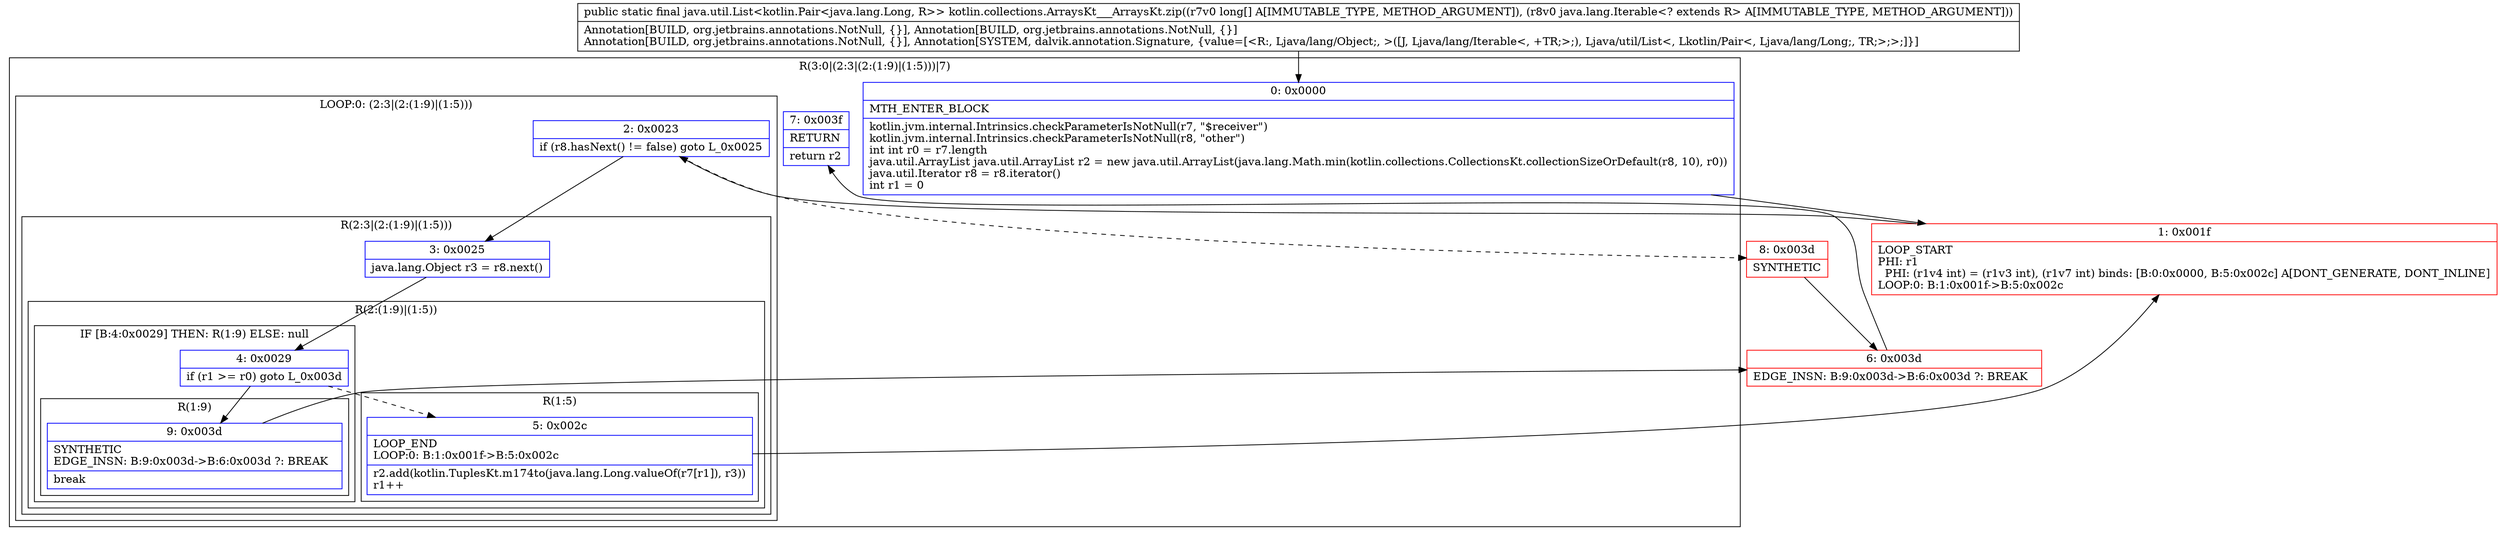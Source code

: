 digraph "CFG forkotlin.collections.ArraysKt___ArraysKt.zip([JLjava\/lang\/Iterable;)Ljava\/util\/List;" {
subgraph cluster_Region_1523749908 {
label = "R(3:0|(2:3|(2:(1:9)|(1:5)))|7)";
node [shape=record,color=blue];
Node_0 [shape=record,label="{0\:\ 0x0000|MTH_ENTER_BLOCK\l|kotlin.jvm.internal.Intrinsics.checkParameterIsNotNull(r7, \"$receiver\")\lkotlin.jvm.internal.Intrinsics.checkParameterIsNotNull(r8, \"other\")\lint int r0 = r7.length\ljava.util.ArrayList java.util.ArrayList r2 = new java.util.ArrayList(java.lang.Math.min(kotlin.collections.CollectionsKt.collectionSizeOrDefault(r8, 10), r0))\ljava.util.Iterator r8 = r8.iterator()\lint r1 = 0\l}"];
subgraph cluster_LoopRegion_896830905 {
label = "LOOP:0: (2:3|(2:(1:9)|(1:5)))";
node [shape=record,color=blue];
Node_2 [shape=record,label="{2\:\ 0x0023|if (r8.hasNext() != false) goto L_0x0025\l}"];
subgraph cluster_Region_1641771149 {
label = "R(2:3|(2:(1:9)|(1:5)))";
node [shape=record,color=blue];
Node_3 [shape=record,label="{3\:\ 0x0025|java.lang.Object r3 = r8.next()\l}"];
subgraph cluster_Region_549228741 {
label = "R(2:(1:9)|(1:5))";
node [shape=record,color=blue];
subgraph cluster_IfRegion_580144416 {
label = "IF [B:4:0x0029] THEN: R(1:9) ELSE: null";
node [shape=record,color=blue];
Node_4 [shape=record,label="{4\:\ 0x0029|if (r1 \>= r0) goto L_0x003d\l}"];
subgraph cluster_Region_279580351 {
label = "R(1:9)";
node [shape=record,color=blue];
Node_9 [shape=record,label="{9\:\ 0x003d|SYNTHETIC\lEDGE_INSN: B:9:0x003d\-\>B:6:0x003d ?: BREAK  \l|break\l}"];
}
}
subgraph cluster_Region_918633769 {
label = "R(1:5)";
node [shape=record,color=blue];
Node_5 [shape=record,label="{5\:\ 0x002c|LOOP_END\lLOOP:0: B:1:0x001f\-\>B:5:0x002c\l|r2.add(kotlin.TuplesKt.m174to(java.lang.Long.valueOf(r7[r1]), r3))\lr1++\l}"];
}
}
}
}
Node_7 [shape=record,label="{7\:\ 0x003f|RETURN\l|return r2\l}"];
}
Node_1 [shape=record,color=red,label="{1\:\ 0x001f|LOOP_START\lPHI: r1 \l  PHI: (r1v4 int) = (r1v3 int), (r1v7 int) binds: [B:0:0x0000, B:5:0x002c] A[DONT_GENERATE, DONT_INLINE]\lLOOP:0: B:1:0x001f\-\>B:5:0x002c\l}"];
Node_6 [shape=record,color=red,label="{6\:\ 0x003d|EDGE_INSN: B:9:0x003d\-\>B:6:0x003d ?: BREAK  \l}"];
Node_8 [shape=record,color=red,label="{8\:\ 0x003d|SYNTHETIC\l}"];
MethodNode[shape=record,label="{public static final java.util.List\<kotlin.Pair\<java.lang.Long, R\>\> kotlin.collections.ArraysKt___ArraysKt.zip((r7v0 long[] A[IMMUTABLE_TYPE, METHOD_ARGUMENT]), (r8v0 java.lang.Iterable\<? extends R\> A[IMMUTABLE_TYPE, METHOD_ARGUMENT]))  | Annotation[BUILD, org.jetbrains.annotations.NotNull, \{\}], Annotation[BUILD, org.jetbrains.annotations.NotNull, \{\}]\lAnnotation[BUILD, org.jetbrains.annotations.NotNull, \{\}], Annotation[SYSTEM, dalvik.annotation.Signature, \{value=[\<R:, Ljava\/lang\/Object;, \>([J, Ljava\/lang\/Iterable\<, +TR;\>;), Ljava\/util\/List\<, Lkotlin\/Pair\<, Ljava\/lang\/Long;, TR;\>;\>;]\}]\l}"];
MethodNode -> Node_0;
Node_0 -> Node_1;
Node_2 -> Node_3;
Node_2 -> Node_8[style=dashed];
Node_3 -> Node_4;
Node_4 -> Node_5[style=dashed];
Node_4 -> Node_9;
Node_9 -> Node_6;
Node_5 -> Node_1;
Node_1 -> Node_2;
Node_6 -> Node_7;
Node_8 -> Node_6;
}

